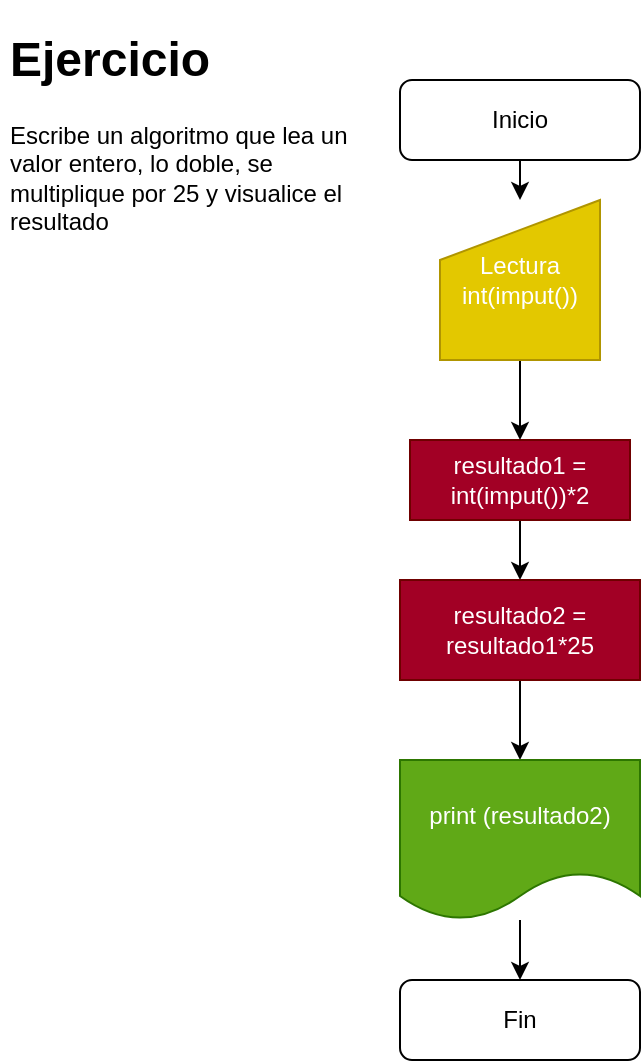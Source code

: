 <mxfile>
    <diagram id="TbebsM2-EZi8gv3XHcLV" name="Page-1">
        <mxGraphModel dx="668" dy="734" grid="1" gridSize="10" guides="1" tooltips="1" connect="1" arrows="1" fold="1" page="1" pageScale="1" pageWidth="850" pageHeight="1100" math="0" shadow="0">
            <root>
                <mxCell id="0"/>
                <mxCell id="1" parent="0"/>
                <mxCell id="22" value="" style="edgeStyle=none;html=1;" edge="1" parent="1" source="2" target="15">
                    <mxGeometry relative="1" as="geometry"/>
                </mxCell>
                <mxCell id="2" value="Inicio" style="rounded=1;whiteSpace=wrap;html=1;" parent="1" vertex="1">
                    <mxGeometry x="210" y="50" width="120" height="40" as="geometry"/>
                </mxCell>
                <mxCell id="13" value="" style="edgeStyle=none;html=1;" parent="1" source="5" target="12" edge="1">
                    <mxGeometry relative="1" as="geometry"/>
                </mxCell>
                <mxCell id="5" value="resultado1 = int(imput())*2" style="rounded=0;whiteSpace=wrap;html=1;fillColor=#a20025;fontColor=#ffffff;strokeColor=#6F0000;" parent="1" vertex="1">
                    <mxGeometry x="215" y="230" width="110" height="40" as="geometry"/>
                </mxCell>
                <mxCell id="9" value="&lt;h1&gt;Ejercicio&lt;/h1&gt;&lt;div&gt;Escribe un algoritmo que lea un valor entero, lo doble, se multiplique por 25 y visualice el resultado&lt;/div&gt;" style="text;html=1;strokeColor=none;fillColor=none;spacing=5;spacingTop=-20;whiteSpace=wrap;overflow=hidden;rounded=0;" parent="1" vertex="1">
                    <mxGeometry x="10" y="20" width="190" height="120" as="geometry"/>
                </mxCell>
                <mxCell id="20" value="" style="edgeStyle=none;html=1;" edge="1" parent="1" source="12" target="16">
                    <mxGeometry relative="1" as="geometry"/>
                </mxCell>
                <mxCell id="12" value="resultado2 = resultado1*25" style="whiteSpace=wrap;html=1;fillColor=#a20025;strokeColor=#6F0000;fontColor=#ffffff;rounded=0;" parent="1" vertex="1">
                    <mxGeometry x="210" y="300" width="120" height="50" as="geometry"/>
                </mxCell>
                <mxCell id="23" value="" style="edgeStyle=none;html=1;" edge="1" parent="1" source="15">
                    <mxGeometry relative="1" as="geometry">
                        <mxPoint x="270" y="230" as="targetPoint"/>
                    </mxGeometry>
                </mxCell>
                <mxCell id="15" value="&lt;span style=&quot;color: rgb(255 , 255 , 255)&quot;&gt;Lectura int(imput())&lt;/span&gt;" style="shape=manualInput;whiteSpace=wrap;html=1;fillColor=#e3c800;fontColor=#000000;strokeColor=#B09500;" vertex="1" parent="1">
                    <mxGeometry x="230" y="110" width="80" height="80" as="geometry"/>
                </mxCell>
                <mxCell id="19" value="" style="edgeStyle=none;html=1;" edge="1" parent="1" source="16" target="17">
                    <mxGeometry relative="1" as="geometry"/>
                </mxCell>
                <mxCell id="16" value="&lt;span style=&quot;color: rgb(255 , 255 , 255)&quot;&gt;print (resultado2)&lt;/span&gt;" style="shape=document;whiteSpace=wrap;html=1;boundedLbl=1;fillColor=#60a917;fontColor=#ffffff;strokeColor=#2D7600;" vertex="1" parent="1">
                    <mxGeometry x="210" y="390" width="120" height="80" as="geometry"/>
                </mxCell>
                <mxCell id="17" value="Fin" style="rounded=1;whiteSpace=wrap;html=1;" vertex="1" parent="1">
                    <mxGeometry x="210" y="500" width="120" height="40" as="geometry"/>
                </mxCell>
            </root>
        </mxGraphModel>
    </diagram>
</mxfile>